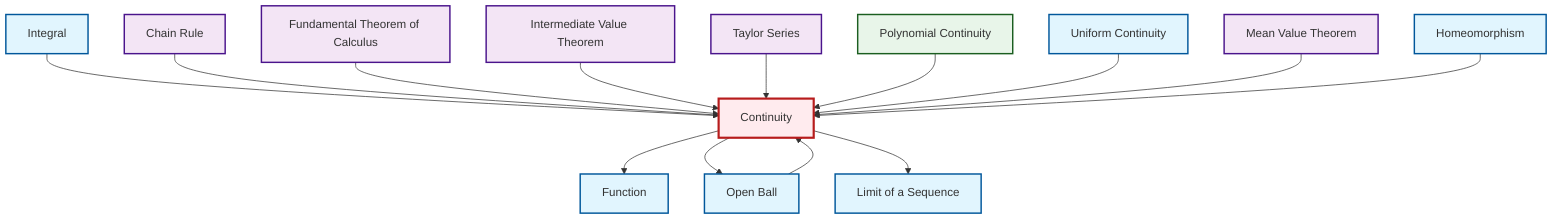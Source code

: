 graph TD
    classDef definition fill:#e1f5fe,stroke:#01579b,stroke-width:2px
    classDef theorem fill:#f3e5f5,stroke:#4a148c,stroke-width:2px
    classDef axiom fill:#fff3e0,stroke:#e65100,stroke-width:2px
    classDef example fill:#e8f5e9,stroke:#1b5e20,stroke-width:2px
    classDef current fill:#ffebee,stroke:#b71c1c,stroke-width:3px
    def-integral["Integral"]:::definition
    def-open-ball["Open Ball"]:::definition
    def-limit["Limit of a Sequence"]:::definition
    thm-intermediate-value["Intermediate Value Theorem"]:::theorem
    def-continuity["Continuity"]:::definition
    thm-taylor-series["Taylor Series"]:::theorem
    thm-fundamental-calculus["Fundamental Theorem of Calculus"]:::theorem
    ex-polynomial-continuity["Polynomial Continuity"]:::example
    def-homeomorphism["Homeomorphism"]:::definition
    def-uniform-continuity["Uniform Continuity"]:::definition
    thm-mean-value["Mean Value Theorem"]:::theorem
    thm-chain-rule["Chain Rule"]:::theorem
    def-function["Function"]:::definition
    def-integral --> def-continuity
    def-open-ball --> def-continuity
    thm-chain-rule --> def-continuity
    thm-fundamental-calculus --> def-continuity
    thm-intermediate-value --> def-continuity
    thm-taylor-series --> def-continuity
    ex-polynomial-continuity --> def-continuity
    def-continuity --> def-function
    def-continuity --> def-open-ball
    def-uniform-continuity --> def-continuity
    thm-mean-value --> def-continuity
    def-homeomorphism --> def-continuity
    def-continuity --> def-limit
    class def-continuity current
